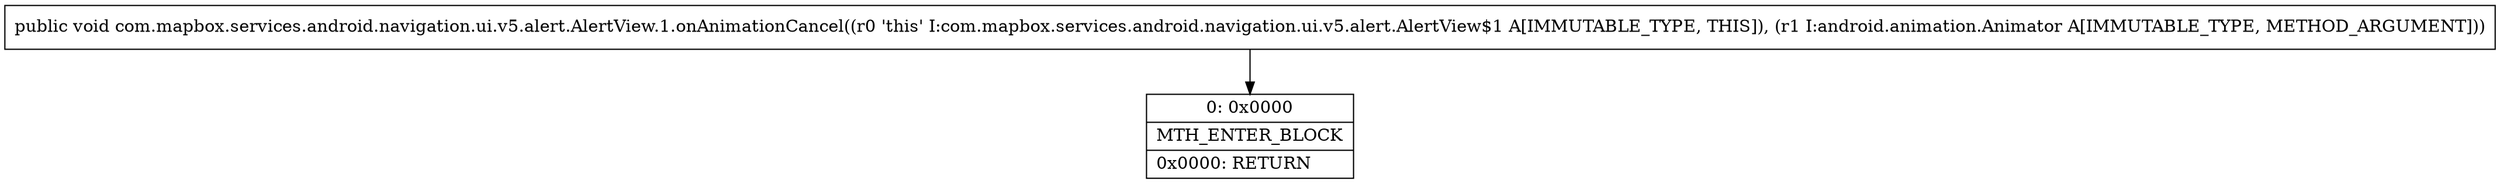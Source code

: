 digraph "CFG forcom.mapbox.services.android.navigation.ui.v5.alert.AlertView.1.onAnimationCancel(Landroid\/animation\/Animator;)V" {
Node_0 [shape=record,label="{0\:\ 0x0000|MTH_ENTER_BLOCK\l|0x0000: RETURN   \l}"];
MethodNode[shape=record,label="{public void com.mapbox.services.android.navigation.ui.v5.alert.AlertView.1.onAnimationCancel((r0 'this' I:com.mapbox.services.android.navigation.ui.v5.alert.AlertView$1 A[IMMUTABLE_TYPE, THIS]), (r1 I:android.animation.Animator A[IMMUTABLE_TYPE, METHOD_ARGUMENT])) }"];
MethodNode -> Node_0;
}

